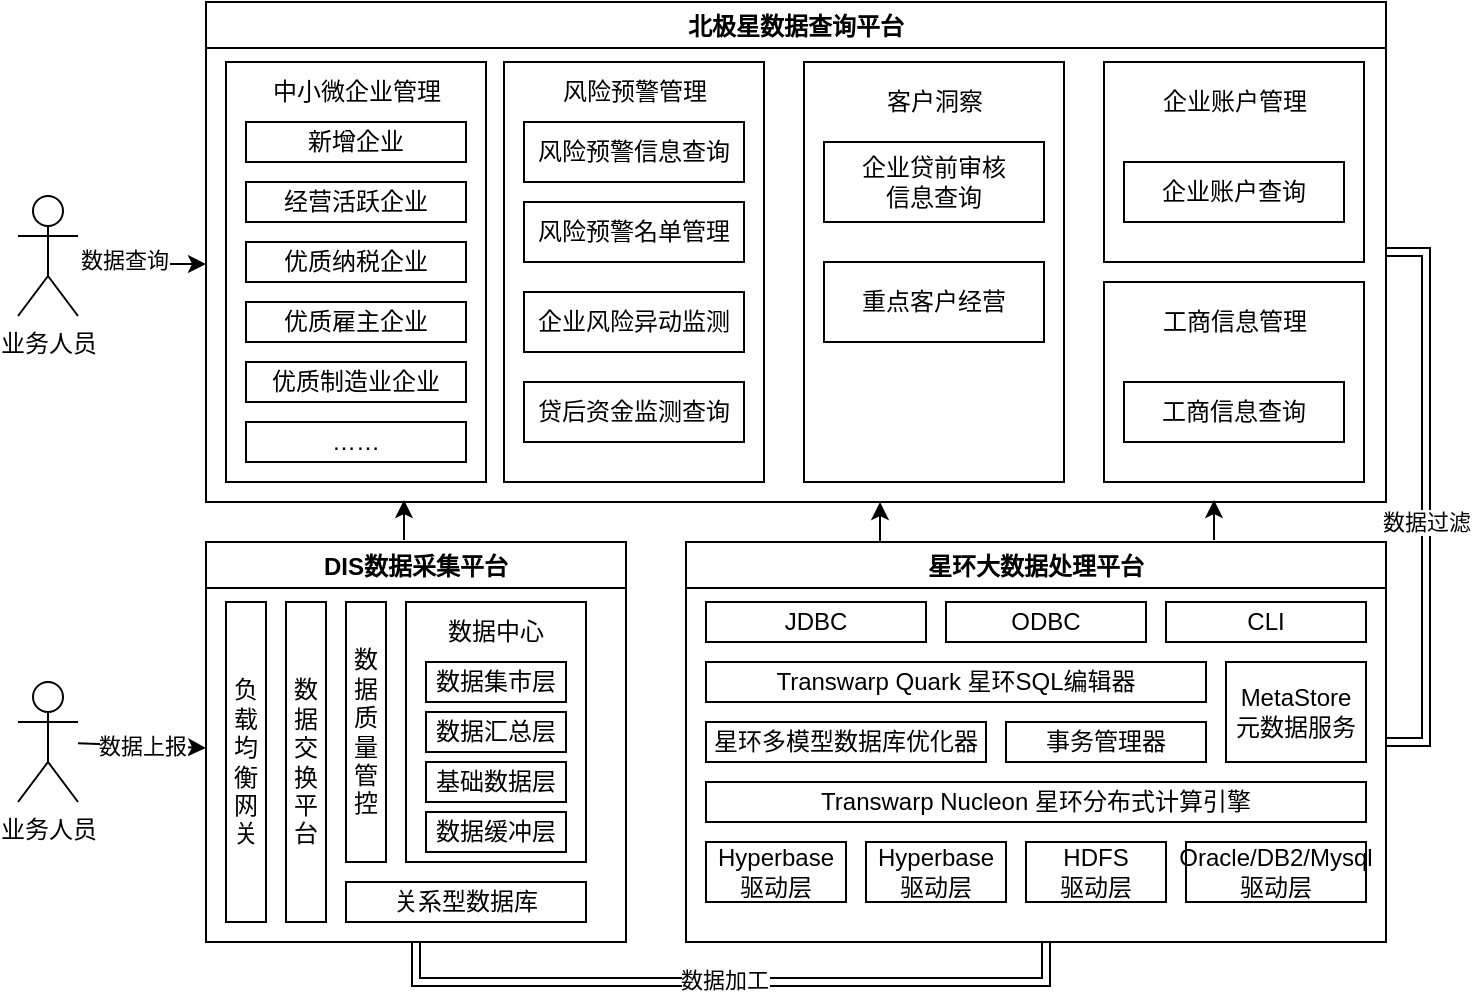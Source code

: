 <mxfile version="20.4.0" type="github">
  <diagram id="3TNbn4hWmesWhZTW-a7X" name="第 1 页">
    <mxGraphModel dx="1422" dy="772" grid="1" gridSize="10" guides="1" tooltips="1" connect="1" arrows="1" fold="1" page="1" pageScale="1" pageWidth="827" pageHeight="1169" math="0" shadow="0">
      <root>
        <mxCell id="0" />
        <mxCell id="1" parent="0" />
        <mxCell id="12TVgymK4eSF7n50bUkY-2" value="星环大数据处理平台" style="swimlane;" vertex="1" parent="1">
          <mxGeometry x="401" y="300" width="350" height="200" as="geometry" />
        </mxCell>
        <mxCell id="12TVgymK4eSF7n50bUkY-4" value="JDBC" style="rounded=0;whiteSpace=wrap;html=1;" vertex="1" parent="12TVgymK4eSF7n50bUkY-2">
          <mxGeometry x="10" y="30" width="110" height="20" as="geometry" />
        </mxCell>
        <mxCell id="12TVgymK4eSF7n50bUkY-5" value="ODBC" style="rounded=0;whiteSpace=wrap;html=1;" vertex="1" parent="12TVgymK4eSF7n50bUkY-2">
          <mxGeometry x="130" y="30" width="100" height="20" as="geometry" />
        </mxCell>
        <mxCell id="12TVgymK4eSF7n50bUkY-6" value="CLI" style="rounded=0;whiteSpace=wrap;html=1;" vertex="1" parent="12TVgymK4eSF7n50bUkY-2">
          <mxGeometry x="240" y="30" width="100" height="20" as="geometry" />
        </mxCell>
        <mxCell id="12TVgymK4eSF7n50bUkY-7" value="Transwarp Quark 星环SQL编辑器" style="rounded=0;whiteSpace=wrap;html=1;" vertex="1" parent="12TVgymK4eSF7n50bUkY-2">
          <mxGeometry x="10" y="60" width="250" height="20" as="geometry" />
        </mxCell>
        <mxCell id="12TVgymK4eSF7n50bUkY-8" value="MetaStore&lt;br&gt;元数据服务" style="rounded=0;whiteSpace=wrap;html=1;" vertex="1" parent="12TVgymK4eSF7n50bUkY-2">
          <mxGeometry x="270" y="60" width="70" height="50" as="geometry" />
        </mxCell>
        <mxCell id="12TVgymK4eSF7n50bUkY-9" value="星环多模型数据库优化器" style="rounded=0;whiteSpace=wrap;html=1;" vertex="1" parent="12TVgymK4eSF7n50bUkY-2">
          <mxGeometry x="10" y="90" width="140" height="20" as="geometry" />
        </mxCell>
        <mxCell id="12TVgymK4eSF7n50bUkY-12" value="事务管理器" style="rounded=0;whiteSpace=wrap;html=1;" vertex="1" parent="12TVgymK4eSF7n50bUkY-2">
          <mxGeometry x="160" y="90" width="100" height="20" as="geometry" />
        </mxCell>
        <mxCell id="12TVgymK4eSF7n50bUkY-13" value="Transwarp Nucleon 星环分布式计算引擎" style="rounded=0;whiteSpace=wrap;html=1;" vertex="1" parent="12TVgymK4eSF7n50bUkY-2">
          <mxGeometry x="10" y="120" width="330" height="20" as="geometry" />
        </mxCell>
        <mxCell id="12TVgymK4eSF7n50bUkY-14" value="Hyperbase驱动层" style="rounded=0;whiteSpace=wrap;html=1;" vertex="1" parent="12TVgymK4eSF7n50bUkY-2">
          <mxGeometry x="10" y="150" width="70" height="30" as="geometry" />
        </mxCell>
        <mxCell id="12TVgymK4eSF7n50bUkY-16" value="Hyperbase&lt;br&gt;驱动层" style="rounded=0;whiteSpace=wrap;html=1;" vertex="1" parent="12TVgymK4eSF7n50bUkY-2">
          <mxGeometry x="90" y="150" width="70" height="30" as="geometry" />
        </mxCell>
        <mxCell id="12TVgymK4eSF7n50bUkY-17" value="HDFS&lt;br&gt;驱动层" style="rounded=0;whiteSpace=wrap;html=1;" vertex="1" parent="12TVgymK4eSF7n50bUkY-2">
          <mxGeometry x="170" y="150" width="70" height="30" as="geometry" />
        </mxCell>
        <mxCell id="12TVgymK4eSF7n50bUkY-18" value="Oracle/DB2/Mysql&lt;br&gt;驱动层" style="rounded=0;whiteSpace=wrap;html=1;" vertex="1" parent="12TVgymK4eSF7n50bUkY-2">
          <mxGeometry x="250" y="150" width="90" height="30" as="geometry" />
        </mxCell>
        <mxCell id="12TVgymK4eSF7n50bUkY-46" value="" style="endArrow=classic;html=1;rounded=0;" edge="1" parent="12TVgymK4eSF7n50bUkY-2">
          <mxGeometry width="50" height="50" relative="1" as="geometry">
            <mxPoint x="97" as="sourcePoint" />
            <mxPoint x="97" y="-20" as="targetPoint" />
          </mxGeometry>
        </mxCell>
        <mxCell id="12TVgymK4eSF7n50bUkY-33" style="edgeStyle=orthogonalEdgeStyle;rounded=0;orthogonalLoop=1;jettySize=auto;html=1;exitX=0.5;exitY=1;exitDx=0;exitDy=0;shape=link;" edge="1" parent="1" source="12TVgymK4eSF7n50bUkY-10">
          <mxGeometry relative="1" as="geometry">
            <mxPoint x="581" y="500" as="targetPoint" />
            <Array as="points">
              <mxPoint x="266" y="520" />
              <mxPoint x="581" y="520" />
            </Array>
          </mxGeometry>
        </mxCell>
        <mxCell id="12TVgymK4eSF7n50bUkY-34" value="数据加工" style="edgeLabel;html=1;align=center;verticalAlign=middle;resizable=0;points=[];" vertex="1" connectable="0" parent="12TVgymK4eSF7n50bUkY-33">
          <mxGeometry x="0.144" y="1" relative="1" as="geometry">
            <mxPoint x="-29" as="offset" />
          </mxGeometry>
        </mxCell>
        <mxCell id="12TVgymK4eSF7n50bUkY-10" value="DIS数据采集平台" style="swimlane;" vertex="1" parent="1">
          <mxGeometry x="161" y="300" width="210" height="200" as="geometry">
            <mxRectangle x="161" y="300" width="130" height="30" as="alternateBounds" />
          </mxGeometry>
        </mxCell>
        <mxCell id="12TVgymK4eSF7n50bUkY-19" value="" style="rounded=0;whiteSpace=wrap;html=1;" vertex="1" parent="12TVgymK4eSF7n50bUkY-10">
          <mxGeometry x="100" y="30" width="90" height="130" as="geometry" />
        </mxCell>
        <mxCell id="12TVgymK4eSF7n50bUkY-20" value="数据集市层" style="rounded=0;whiteSpace=wrap;html=1;" vertex="1" parent="12TVgymK4eSF7n50bUkY-10">
          <mxGeometry x="110" y="60" width="70" height="20" as="geometry" />
        </mxCell>
        <mxCell id="12TVgymK4eSF7n50bUkY-23" value="数据中心" style="text;html=1;strokeColor=none;fillColor=none;align=center;verticalAlign=middle;whiteSpace=wrap;rounded=0;" vertex="1" parent="12TVgymK4eSF7n50bUkY-10">
          <mxGeometry x="115" y="30" width="60" height="30" as="geometry" />
        </mxCell>
        <mxCell id="12TVgymK4eSF7n50bUkY-24" value="数据汇总层" style="rounded=0;whiteSpace=wrap;html=1;" vertex="1" parent="12TVgymK4eSF7n50bUkY-10">
          <mxGeometry x="110" y="85" width="70" height="20" as="geometry" />
        </mxCell>
        <mxCell id="12TVgymK4eSF7n50bUkY-25" value="基础数据层" style="rounded=0;whiteSpace=wrap;html=1;" vertex="1" parent="12TVgymK4eSF7n50bUkY-10">
          <mxGeometry x="110" y="110" width="70" height="20" as="geometry" />
        </mxCell>
        <mxCell id="12TVgymK4eSF7n50bUkY-26" value="数据缓冲层" style="rounded=0;whiteSpace=wrap;html=1;" vertex="1" parent="12TVgymK4eSF7n50bUkY-10">
          <mxGeometry x="110" y="135" width="70" height="20" as="geometry" />
        </mxCell>
        <mxCell id="12TVgymK4eSF7n50bUkY-27" value="数据交换平台" style="rounded=0;whiteSpace=wrap;html=1;" vertex="1" parent="12TVgymK4eSF7n50bUkY-10">
          <mxGeometry x="40" y="30" width="20" height="160" as="geometry" />
        </mxCell>
        <mxCell id="12TVgymK4eSF7n50bUkY-35" value="数据质量管控" style="rounded=0;whiteSpace=wrap;html=1;" vertex="1" parent="12TVgymK4eSF7n50bUkY-10">
          <mxGeometry x="70" y="30" width="20" height="130" as="geometry" />
        </mxCell>
        <mxCell id="12TVgymK4eSF7n50bUkY-36" value="关系型数据库" style="rounded=0;whiteSpace=wrap;html=1;" vertex="1" parent="12TVgymK4eSF7n50bUkY-10">
          <mxGeometry x="70" y="170" width="120" height="20" as="geometry" />
        </mxCell>
        <mxCell id="12TVgymK4eSF7n50bUkY-37" value="负载均衡网关" style="rounded=0;whiteSpace=wrap;html=1;" vertex="1" parent="12TVgymK4eSF7n50bUkY-10">
          <mxGeometry x="10" y="30" width="20" height="160" as="geometry" />
        </mxCell>
        <mxCell id="12TVgymK4eSF7n50bUkY-45" style="edgeStyle=orthogonalEdgeStyle;shape=link;rounded=0;orthogonalLoop=1;jettySize=auto;html=1;exitX=1;exitY=0.5;exitDx=0;exitDy=0;entryX=1;entryY=0.5;entryDx=0;entryDy=0;" edge="1" parent="1" source="12TVgymK4eSF7n50bUkY-11" target="12TVgymK4eSF7n50bUkY-2">
          <mxGeometry relative="1" as="geometry" />
        </mxCell>
        <mxCell id="12TVgymK4eSF7n50bUkY-50" value="数据过滤" style="edgeLabel;html=1;align=center;verticalAlign=middle;resizable=0;points=[];" vertex="1" connectable="0" parent="12TVgymK4eSF7n50bUkY-45">
          <mxGeometry x="-0.2" relative="1" as="geometry">
            <mxPoint y="41" as="offset" />
          </mxGeometry>
        </mxCell>
        <mxCell id="12TVgymK4eSF7n50bUkY-11" value="北极星数据查询平台" style="swimlane;" vertex="1" parent="1">
          <mxGeometry x="161" y="30" width="590" height="250" as="geometry" />
        </mxCell>
        <mxCell id="12TVgymK4eSF7n50bUkY-55" value="" style="rounded=0;whiteSpace=wrap;html=1;" vertex="1" parent="12TVgymK4eSF7n50bUkY-11">
          <mxGeometry x="10" y="30" width="130" height="210" as="geometry" />
        </mxCell>
        <mxCell id="12TVgymK4eSF7n50bUkY-56" value="中小微企业管理" style="text;html=1;strokeColor=none;fillColor=none;align=center;verticalAlign=middle;whiteSpace=wrap;rounded=0;" vertex="1" parent="12TVgymK4eSF7n50bUkY-11">
          <mxGeometry x="27.5" y="30" width="95" height="30" as="geometry" />
        </mxCell>
        <mxCell id="12TVgymK4eSF7n50bUkY-57" value="新增企业" style="rounded=0;whiteSpace=wrap;html=1;" vertex="1" parent="12TVgymK4eSF7n50bUkY-11">
          <mxGeometry x="20" y="60" width="110" height="20" as="geometry" />
        </mxCell>
        <mxCell id="12TVgymK4eSF7n50bUkY-58" value="经营活跃企业" style="rounded=0;whiteSpace=wrap;html=1;" vertex="1" parent="12TVgymK4eSF7n50bUkY-11">
          <mxGeometry x="20" y="90" width="110" height="20" as="geometry" />
        </mxCell>
        <mxCell id="12TVgymK4eSF7n50bUkY-59" value="优质纳税企业" style="rounded=0;whiteSpace=wrap;html=1;" vertex="1" parent="12TVgymK4eSF7n50bUkY-11">
          <mxGeometry x="20" y="120" width="110" height="20" as="geometry" />
        </mxCell>
        <mxCell id="12TVgymK4eSF7n50bUkY-60" value="优质雇主企业" style="rounded=0;whiteSpace=wrap;html=1;" vertex="1" parent="12TVgymK4eSF7n50bUkY-11">
          <mxGeometry x="20" y="150" width="110" height="20" as="geometry" />
        </mxCell>
        <mxCell id="12TVgymK4eSF7n50bUkY-61" value="优质制造业企业" style="rounded=0;whiteSpace=wrap;html=1;" vertex="1" parent="12TVgymK4eSF7n50bUkY-11">
          <mxGeometry x="20" y="180" width="110" height="20" as="geometry" />
        </mxCell>
        <mxCell id="12TVgymK4eSF7n50bUkY-62" value="……" style="rounded=0;whiteSpace=wrap;html=1;" vertex="1" parent="12TVgymK4eSF7n50bUkY-11">
          <mxGeometry x="20" y="210" width="110" height="20" as="geometry" />
        </mxCell>
        <mxCell id="12TVgymK4eSF7n50bUkY-65" value="风险预警管理" style="text;html=1;strokeColor=none;fillColor=none;align=center;verticalAlign=middle;whiteSpace=wrap;rounded=0;" vertex="1" parent="12TVgymK4eSF7n50bUkY-11">
          <mxGeometry x="176.5" y="30" width="95" height="30" as="geometry" />
        </mxCell>
        <mxCell id="12TVgymK4eSF7n50bUkY-66" value="新增企业" style="rounded=0;whiteSpace=wrap;html=1;" vertex="1" parent="12TVgymK4eSF7n50bUkY-11">
          <mxGeometry x="169" y="60" width="110" height="20" as="geometry" />
        </mxCell>
        <mxCell id="12TVgymK4eSF7n50bUkY-67" value="经营活跃企业" style="rounded=0;whiteSpace=wrap;html=1;" vertex="1" parent="12TVgymK4eSF7n50bUkY-11">
          <mxGeometry x="169" y="90" width="110" height="20" as="geometry" />
        </mxCell>
        <mxCell id="12TVgymK4eSF7n50bUkY-68" value="优质纳税企业" style="rounded=0;whiteSpace=wrap;html=1;" vertex="1" parent="12TVgymK4eSF7n50bUkY-11">
          <mxGeometry x="169" y="120" width="110" height="20" as="geometry" />
        </mxCell>
        <mxCell id="12TVgymK4eSF7n50bUkY-69" value="优质雇主企业" style="rounded=0;whiteSpace=wrap;html=1;" vertex="1" parent="12TVgymK4eSF7n50bUkY-11">
          <mxGeometry x="169" y="150" width="110" height="20" as="geometry" />
        </mxCell>
        <mxCell id="12TVgymK4eSF7n50bUkY-88" value="" style="rounded=0;whiteSpace=wrap;html=1;" vertex="1" parent="12TVgymK4eSF7n50bUkY-11">
          <mxGeometry x="149" y="30" width="130" height="210" as="geometry" />
        </mxCell>
        <mxCell id="12TVgymK4eSF7n50bUkY-89" value="风险预警管理" style="text;html=1;strokeColor=none;fillColor=none;align=center;verticalAlign=middle;whiteSpace=wrap;rounded=0;" vertex="1" parent="12TVgymK4eSF7n50bUkY-11">
          <mxGeometry x="166.5" y="30" width="95" height="30" as="geometry" />
        </mxCell>
        <mxCell id="12TVgymK4eSF7n50bUkY-90" value="风险预警信息查询" style="rounded=0;whiteSpace=wrap;html=1;" vertex="1" parent="12TVgymK4eSF7n50bUkY-11">
          <mxGeometry x="159" y="60" width="110" height="30" as="geometry" />
        </mxCell>
        <mxCell id="12TVgymK4eSF7n50bUkY-91" value="风险预警名单管理" style="rounded=0;whiteSpace=wrap;html=1;" vertex="1" parent="12TVgymK4eSF7n50bUkY-11">
          <mxGeometry x="159" y="100" width="110" height="30" as="geometry" />
        </mxCell>
        <mxCell id="12TVgymK4eSF7n50bUkY-92" value="企业风险异动监测" style="rounded=0;whiteSpace=wrap;html=1;" vertex="1" parent="12TVgymK4eSF7n50bUkY-11">
          <mxGeometry x="159" y="145" width="110" height="30" as="geometry" />
        </mxCell>
        <mxCell id="12TVgymK4eSF7n50bUkY-93" value="贷后资金监测查询" style="rounded=0;whiteSpace=wrap;html=1;" vertex="1" parent="12TVgymK4eSF7n50bUkY-11">
          <mxGeometry x="159" y="190" width="110" height="30" as="geometry" />
        </mxCell>
        <mxCell id="12TVgymK4eSF7n50bUkY-96" value="" style="rounded=0;whiteSpace=wrap;html=1;" vertex="1" parent="12TVgymK4eSF7n50bUkY-11">
          <mxGeometry x="299" y="30" width="130" height="210" as="geometry" />
        </mxCell>
        <mxCell id="12TVgymK4eSF7n50bUkY-97" value="客户洞察" style="text;html=1;strokeColor=none;fillColor=none;align=center;verticalAlign=middle;whiteSpace=wrap;rounded=0;" vertex="1" parent="12TVgymK4eSF7n50bUkY-11">
          <mxGeometry x="316.5" y="35" width="95" height="30" as="geometry" />
        </mxCell>
        <mxCell id="12TVgymK4eSF7n50bUkY-98" value="企业贷前审核&lt;br&gt;信息查询" style="rounded=0;whiteSpace=wrap;html=1;" vertex="1" parent="12TVgymK4eSF7n50bUkY-11">
          <mxGeometry x="309" y="70" width="110" height="40" as="geometry" />
        </mxCell>
        <mxCell id="12TVgymK4eSF7n50bUkY-99" value="重点客户经营" style="rounded=0;whiteSpace=wrap;html=1;" vertex="1" parent="12TVgymK4eSF7n50bUkY-11">
          <mxGeometry x="309" y="130" width="110" height="40" as="geometry" />
        </mxCell>
        <mxCell id="12TVgymK4eSF7n50bUkY-120" value="" style="rounded=0;whiteSpace=wrap;html=1;" vertex="1" parent="12TVgymK4eSF7n50bUkY-11">
          <mxGeometry x="449" y="30" width="130" height="100" as="geometry" />
        </mxCell>
        <mxCell id="12TVgymK4eSF7n50bUkY-121" value="企业账户管理" style="text;html=1;strokeColor=none;fillColor=none;align=center;verticalAlign=middle;whiteSpace=wrap;rounded=0;" vertex="1" parent="12TVgymK4eSF7n50bUkY-11">
          <mxGeometry x="466.5" y="35" width="95" height="30" as="geometry" />
        </mxCell>
        <mxCell id="12TVgymK4eSF7n50bUkY-122" value="企业账户查询" style="rounded=0;whiteSpace=wrap;html=1;" vertex="1" parent="12TVgymK4eSF7n50bUkY-11">
          <mxGeometry x="459" y="80" width="110" height="30" as="geometry" />
        </mxCell>
        <mxCell id="12TVgymK4eSF7n50bUkY-124" value="" style="rounded=0;whiteSpace=wrap;html=1;" vertex="1" parent="12TVgymK4eSF7n50bUkY-11">
          <mxGeometry x="449" y="140" width="130" height="100" as="geometry" />
        </mxCell>
        <mxCell id="12TVgymK4eSF7n50bUkY-125" value="工商信息管理" style="text;html=1;strokeColor=none;fillColor=none;align=center;verticalAlign=middle;whiteSpace=wrap;rounded=0;" vertex="1" parent="12TVgymK4eSF7n50bUkY-11">
          <mxGeometry x="466.5" y="145" width="95" height="30" as="geometry" />
        </mxCell>
        <mxCell id="12TVgymK4eSF7n50bUkY-126" value="工商信息查询" style="rounded=0;whiteSpace=wrap;html=1;" vertex="1" parent="12TVgymK4eSF7n50bUkY-11">
          <mxGeometry x="459" y="190" width="110" height="30" as="geometry" />
        </mxCell>
        <mxCell id="12TVgymK4eSF7n50bUkY-38" value="业务人员" style="shape=umlActor;verticalLabelPosition=bottom;verticalAlign=top;html=1;outlineConnect=0;" vertex="1" parent="1">
          <mxGeometry x="67" y="370" width="30" height="60" as="geometry" />
        </mxCell>
        <mxCell id="12TVgymK4eSF7n50bUkY-44" value="数据上报" style="endArrow=classic;html=1;rounded=0;" edge="1" parent="1" source="12TVgymK4eSF7n50bUkY-38">
          <mxGeometry width="50" height="50" relative="1" as="geometry">
            <mxPoint x="110" y="403" as="sourcePoint" />
            <mxPoint x="161" y="403" as="targetPoint" />
          </mxGeometry>
        </mxCell>
        <mxCell id="12TVgymK4eSF7n50bUkY-48" value="" style="endArrow=classic;html=1;rounded=0;targetPerimeterSpacing=2;" edge="1" parent="1">
          <mxGeometry width="50" height="50" relative="1" as="geometry">
            <mxPoint x="260" y="299" as="sourcePoint" />
            <mxPoint x="260" y="279" as="targetPoint" />
          </mxGeometry>
        </mxCell>
        <mxCell id="12TVgymK4eSF7n50bUkY-49" value="" style="endArrow=classic;html=1;rounded=0;" edge="1" parent="1">
          <mxGeometry width="50" height="50" relative="1" as="geometry">
            <mxPoint x="665" y="299" as="sourcePoint" />
            <mxPoint x="665" y="279" as="targetPoint" />
          </mxGeometry>
        </mxCell>
        <mxCell id="12TVgymK4eSF7n50bUkY-51" value="业务人员" style="shape=umlActor;verticalLabelPosition=bottom;verticalAlign=top;html=1;outlineConnect=0;" vertex="1" parent="1">
          <mxGeometry x="67" y="127" width="30" height="60" as="geometry" />
        </mxCell>
        <mxCell id="12TVgymK4eSF7n50bUkY-52" value="" style="endArrow=classic;html=1;rounded=0;" edge="1" parent="1">
          <mxGeometry width="50" height="50" relative="1" as="geometry">
            <mxPoint x="100" y="161" as="sourcePoint" />
            <mxPoint x="161" y="161" as="targetPoint" />
          </mxGeometry>
        </mxCell>
        <mxCell id="12TVgymK4eSF7n50bUkY-54" value="数据查询" style="edgeLabel;html=1;align=center;verticalAlign=middle;resizable=0;points=[];" vertex="1" connectable="0" parent="12TVgymK4eSF7n50bUkY-52">
          <mxGeometry x="-0.451" y="4" relative="1" as="geometry">
            <mxPoint x="3" y="2" as="offset" />
          </mxGeometry>
        </mxCell>
      </root>
    </mxGraphModel>
  </diagram>
</mxfile>
